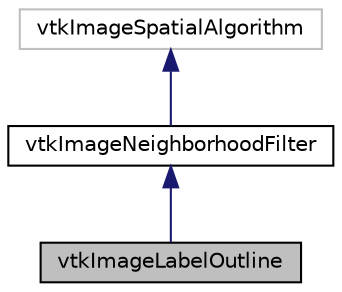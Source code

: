 digraph "vtkImageLabelOutline"
{
  bgcolor="transparent";
  edge [fontname="Helvetica",fontsize="10",labelfontname="Helvetica",labelfontsize="10"];
  node [fontname="Helvetica",fontsize="10",shape=record];
  Node3 [label="vtkImageLabelOutline",height=0.2,width=0.4,color="black", fillcolor="grey75", style="filled", fontcolor="black"];
  Node4 -> Node3 [dir="back",color="midnightblue",fontsize="10",style="solid",fontname="Helvetica"];
  Node4 [label="vtkImageNeighborhoodFilter",height=0.2,width=0.4,color="black",URL="$classvtkImageNeighborhoodFilter.html",tooltip="Augments vtkImageSpatialFilter with a mask to allow neighborhoods of any shape. "];
  Node5 -> Node4 [dir="back",color="midnightblue",fontsize="10",style="solid",fontname="Helvetica"];
  Node5 [label="vtkImageSpatialAlgorithm",height=0.2,width=0.4,color="grey75"];
}
